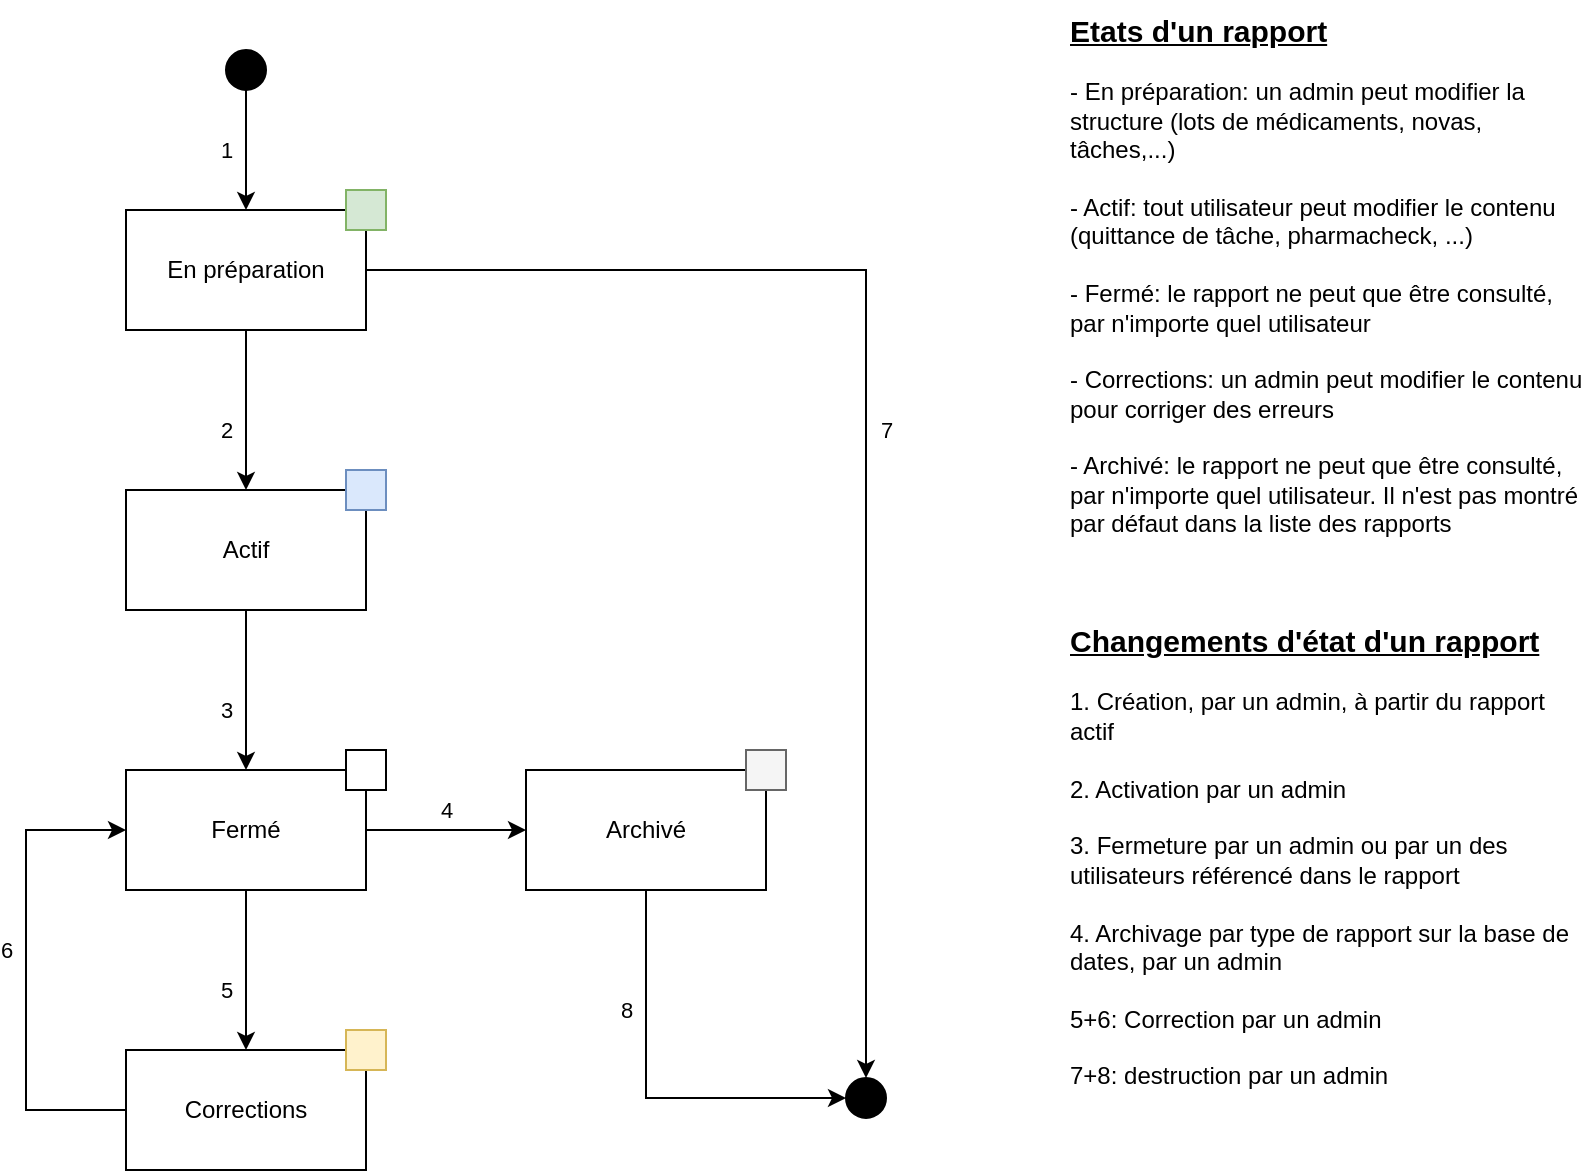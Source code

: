 <mxfile version="12.1.7" type="device" pages="1"><diagram id="l7Rf27e1tCBjD9_Setta" name="Page-1"><mxGraphModel dx="946" dy="680" grid="1" gridSize="10" guides="1" tooltips="1" connect="1" arrows="1" fold="1" page="1" pageScale="1" pageWidth="827" pageHeight="1169" math="0" shadow="0"><root><mxCell id="0"/><mxCell id="1" parent="0"/><mxCell id="783jpXroMkC5PAm37BBJ-1" value="" style="ellipse;whiteSpace=wrap;html=1;aspect=fixed;fillColor=#000000;" parent="1" vertex="1"><mxGeometry x="120" y="40" width="20" height="20" as="geometry"/></mxCell><mxCell id="783jpXroMkC5PAm37BBJ-3" value="" style="ellipse;whiteSpace=wrap;html=1;aspect=fixed;fillColor=#000000;" parent="1" vertex="1"><mxGeometry x="430" y="554" width="20" height="20" as="geometry"/></mxCell><mxCell id="783jpXroMkC5PAm37BBJ-8" value="2" style="edgeStyle=orthogonalEdgeStyle;rounded=0;orthogonalLoop=1;jettySize=auto;html=1;" parent="1" source="783jpXroMkC5PAm37BBJ-6" target="783jpXroMkC5PAm37BBJ-7" edge="1"><mxGeometry x="0.25" y="-10" relative="1" as="geometry"><mxPoint as="offset"/></mxGeometry></mxCell><mxCell id="783jpXroMkC5PAm37BBJ-6" value="En préparation" style="rounded=0;whiteSpace=wrap;html=1;fillColor=#FFFFFF;" parent="1" vertex="1"><mxGeometry x="70" y="120" width="120" height="60" as="geometry"/></mxCell><mxCell id="783jpXroMkC5PAm37BBJ-10" value="3" style="edgeStyle=orthogonalEdgeStyle;rounded=0;orthogonalLoop=1;jettySize=auto;html=1;" parent="1" source="783jpXroMkC5PAm37BBJ-7" target="783jpXroMkC5PAm37BBJ-9" edge="1"><mxGeometry x="0.25" y="-10" relative="1" as="geometry"><mxPoint as="offset"/></mxGeometry></mxCell><mxCell id="783jpXroMkC5PAm37BBJ-7" value="Actif" style="rounded=0;whiteSpace=wrap;html=1;fillColor=#FFFFFF;" parent="1" vertex="1"><mxGeometry x="70" y="260" width="120" height="60" as="geometry"/></mxCell><mxCell id="783jpXroMkC5PAm37BBJ-12" value="4" style="edgeStyle=orthogonalEdgeStyle;rounded=0;orthogonalLoop=1;jettySize=auto;html=1;" parent="1" source="783jpXroMkC5PAm37BBJ-9" target="783jpXroMkC5PAm37BBJ-11" edge="1"><mxGeometry y="10" relative="1" as="geometry"><mxPoint as="offset"/></mxGeometry></mxCell><mxCell id="783jpXroMkC5PAm37BBJ-14" value="5" style="edgeStyle=orthogonalEdgeStyle;rounded=0;orthogonalLoop=1;jettySize=auto;html=1;" parent="1" source="783jpXroMkC5PAm37BBJ-9" target="783jpXroMkC5PAm37BBJ-13" edge="1"><mxGeometry x="0.25" y="-10" relative="1" as="geometry"><mxPoint as="offset"/></mxGeometry></mxCell><mxCell id="783jpXroMkC5PAm37BBJ-9" value="Fermé" style="rounded=0;whiteSpace=wrap;html=1;fillColor=#FFFFFF;" parent="1" vertex="1"><mxGeometry x="70" y="400" width="120" height="60" as="geometry"/></mxCell><mxCell id="783jpXroMkC5PAm37BBJ-13" value="Corrections" style="rounded=0;whiteSpace=wrap;html=1;fillColor=#FFFFFF;" parent="1" vertex="1"><mxGeometry x="70" y="540" width="120" height="60" as="geometry"/></mxCell><mxCell id="783jpXroMkC5PAm37BBJ-11" value="Archivé" style="rounded=0;whiteSpace=wrap;html=1;fillColor=#FFFFFF;" parent="1" vertex="1"><mxGeometry x="270" y="400" width="120" height="60" as="geometry"/></mxCell><mxCell id="783jpXroMkC5PAm37BBJ-15" value="1" style="edgeStyle=orthogonalEdgeStyle;rounded=0;orthogonalLoop=1;jettySize=auto;html=1;exitX=0.5;exitY=1;exitDx=0;exitDy=0;entryX=0.5;entryY=0;entryDx=0;entryDy=0;" parent="1" source="783jpXroMkC5PAm37BBJ-1" target="783jpXroMkC5PAm37BBJ-6" edge="1"><mxGeometry x="-0.005" y="-10" relative="1" as="geometry"><mxPoint x="140" y="190" as="sourcePoint"/><mxPoint x="180" y="90" as="targetPoint"/><mxPoint as="offset"/></mxGeometry></mxCell><mxCell id="783jpXroMkC5PAm37BBJ-16" value="6" style="edgeStyle=orthogonalEdgeStyle;rounded=0;orthogonalLoop=1;jettySize=auto;html=1;entryX=0;entryY=0.5;entryDx=0;entryDy=0;exitX=0;exitY=0.5;exitDx=0;exitDy=0;" parent="1" source="783jpXroMkC5PAm37BBJ-13" target="783jpXroMkC5PAm37BBJ-9" edge="1"><mxGeometry x="0.082" y="10" relative="1" as="geometry"><mxPoint x="150" y="200" as="sourcePoint"/><mxPoint x="150" y="280" as="targetPoint"/><Array as="points"><mxPoint x="20" y="570"/><mxPoint x="20" y="430"/></Array><mxPoint as="offset"/></mxGeometry></mxCell><mxCell id="783jpXroMkC5PAm37BBJ-17" value="7" style="edgeStyle=orthogonalEdgeStyle;rounded=0;orthogonalLoop=1;jettySize=auto;html=1;exitX=1;exitY=0.5;exitDx=0;exitDy=0;entryX=0.5;entryY=0;entryDx=0;entryDy=0;" parent="1" source="783jpXroMkC5PAm37BBJ-6" target="783jpXroMkC5PAm37BBJ-3" edge="1"><mxGeometry x="-0.235" y="-81" relative="1" as="geometry"><mxPoint x="160" y="210" as="sourcePoint"/><mxPoint x="160" y="290" as="targetPoint"/><mxPoint x="91" y="80" as="offset"/></mxGeometry></mxCell><mxCell id="783jpXroMkC5PAm37BBJ-18" value="8" style="edgeStyle=orthogonalEdgeStyle;rounded=0;orthogonalLoop=1;jettySize=auto;html=1;entryX=0;entryY=0.5;entryDx=0;entryDy=0;exitX=0.5;exitY=1;exitDx=0;exitDy=0;" parent="1" source="783jpXroMkC5PAm37BBJ-11" target="783jpXroMkC5PAm37BBJ-3" edge="1"><mxGeometry x="-0.413" y="-10" relative="1" as="geometry"><mxPoint x="170" y="220" as="sourcePoint"/><mxPoint x="170" y="300" as="targetPoint"/><mxPoint as="offset"/></mxGeometry></mxCell><mxCell id="783jpXroMkC5PAm37BBJ-19" value="" style="whiteSpace=wrap;html=1;aspect=fixed;fillColor=#d5e8d4;strokeColor=#82b366;" parent="1" vertex="1"><mxGeometry x="180" y="110" width="20" height="20" as="geometry"/></mxCell><mxCell id="783jpXroMkC5PAm37BBJ-20" value="" style="whiteSpace=wrap;html=1;aspect=fixed;fillColor=#dae8fc;strokeColor=#6c8ebf;" parent="1" vertex="1"><mxGeometry x="180" y="250" width="20" height="20" as="geometry"/></mxCell><mxCell id="783jpXroMkC5PAm37BBJ-21" value="" style="whiteSpace=wrap;html=1;aspect=fixed;" parent="1" vertex="1"><mxGeometry x="180" y="390" width="20" height="20" as="geometry"/></mxCell><mxCell id="783jpXroMkC5PAm37BBJ-22" value="" style="whiteSpace=wrap;html=1;aspect=fixed;fillColor=#fff2cc;strokeColor=#d6b656;" parent="1" vertex="1"><mxGeometry x="180" y="530" width="20" height="20" as="geometry"/></mxCell><mxCell id="783jpXroMkC5PAm37BBJ-23" value="" style="whiteSpace=wrap;html=1;aspect=fixed;fillColor=#f5f5f5;strokeColor=#666666;fontColor=#333333;" parent="1" vertex="1"><mxGeometry x="380" y="390" width="20" height="20" as="geometry"/></mxCell><mxCell id="783jpXroMkC5PAm37BBJ-24" value="&lt;font style=&quot;font-size: 15px&quot;&gt;&lt;u&gt;&lt;b&gt;Etats d'un rapport&lt;/b&gt;&lt;/u&gt;&lt;/font&gt;&lt;br&gt;&lt;br&gt;- En préparation: un admin peut modifier la structure (lots de médicaments, novas, tâches,...)&lt;br&gt;&lt;br&gt;- Actif: tout utilisateur peut modifier le contenu (quittance de tâche, pharmacheck, ...)&lt;br&gt;&lt;br&gt;- Fermé: le rapport ne peut que être consulté, par n'importe quel utilisateur&lt;br&gt;&lt;br&gt;- Corrections: un admin peut modifier le contenu pour corriger des erreurs&lt;br&gt;&lt;br&gt;- Archivé: le rapport ne peut que être consulté, par n'importe quel utilisateur. Il n'est pas montré par défaut dans la liste des rapports" style="text;html=1;strokeColor=none;fillColor=none;align=left;verticalAlign=top;whiteSpace=wrap;rounded=0;" parent="1" vertex="1"><mxGeometry x="540" y="15" width="260" height="275" as="geometry"/></mxCell><mxCell id="783jpXroMkC5PAm37BBJ-25" value="&lt;font style=&quot;font-size: 15px&quot;&gt;&lt;u&gt;&lt;b&gt;Changements d'état d'un rapport&lt;/b&gt;&lt;/u&gt;&lt;/font&gt;&lt;br&gt;&lt;br&gt;1. Création, par un admin, à partir du rapport actif&lt;br&gt;&lt;br&gt;2. Activation par un admin&lt;br&gt;&lt;br&gt;3. Fermeture par un admin ou par un des utilisateurs référencé dans le rapport&lt;br&gt;&lt;br&gt;4. Archivage par type de rapport sur la base de dates, par un admin&lt;br&gt;&lt;br&gt;5+6: Correction par un admin&lt;br&gt;&lt;br&gt;7+8: destruction par un admin" style="text;html=1;strokeColor=none;fillColor=none;align=left;verticalAlign=top;whiteSpace=wrap;rounded=0;" parent="1" vertex="1"><mxGeometry x="540" y="320" width="260" height="275" as="geometry"/></mxCell></root></mxGraphModel></diagram></mxfile>